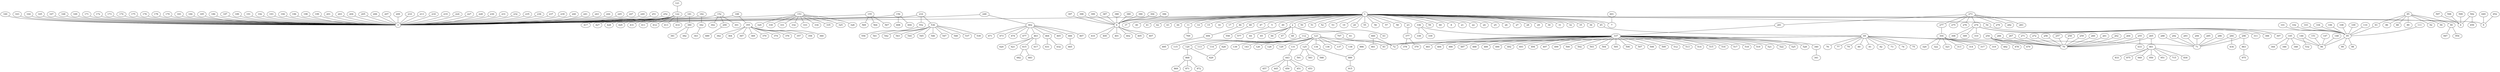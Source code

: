 strict graph "" {
	graph ["edge"="{}",
		file="/Users/felicedeluca/Developer/UofA/mlgd/pipeline/impred/tmp_workspace/eucore/set2/layers/EUcore_Layer_8_drawing_improved.dot",
		"graph"="{'file': '/Users/felicedeluca/Developer/UofA/mlgd/pipeline/impred/tmp_workspace/eucore/set2/layers/EUcore_Layer_8_drawing_improved.dot'}",
		"node"="{'height': '', 'level': '', 'pos': '', 'width': ''}"
	];
	1	 [height=0.05,
		level=1,
		pos="7.57,-5616.57",
		width=0.05];
	11	 [height=0.05,
		level=1,
		pos="4996.59,-11034.67",
		width=0.05];
	1 -- 11;
	14	 [height=0.05,
		level=1,
		pos="-3781.22,-3482.44",
		width=0.05];
	1 -- 14;
	15	 [height=0.05,
		level=1,
		pos="-3898.43,-8057.79",
		width=0.05];
	1 -- 15;
	16	 [level=2,
		pos="318.54,-7829.94"];
	1 -- 16;
	17	 [height=0.05,
		level=1,
		pos="-1100.79,-3803.15",
		width=0.05];
	1 -- 17;
	19	 [level=2,
		pos="-2280.70,-6554.32"];
	1 -- 19;
	2	 [height=0.05,
		level=1,
		pos="-4876.56,-2733.58",
		width=0.05];
	1 -- 2;
	20	 [height=0.05,
		level=1,
		pos="-2894.02,-5503.12",
		width=0.05];
	1 -- 20;
	21	 [level=2,
		pos="-2273.79,-4661.39"];
	1 -- 21;
	22	 [level=4,
		pos="-2154.94,-6031.39"];
	1 -- 22;
	23	 [height=0.05,
		level=1,
		pos="-1239.34,-9520.22",
		width=0.05];
	1 -- 23;
	24	 [level=2,
		pos="2174.21,-6540.05"];
	1 -- 24;
	25	 [level=2,
		pos="2178.89,-5675.60"];
	1 -- 25;
	26	 [level=2,
		pos="-2569.17,-3786.03"];
	1 -- 26;
	27	 [level=2,
		pos="-1179.01,-3606.13"];
	1 -- 27;
	28	 [height=0.05,
		level=1,
		pos="-2763.69,-2295.33",
		width=0.05];
	1 -- 28;
	29	 [level=2,
		pos="2229.00,-4061.60"];
	1 -- 29;
	3	 [height=0.05,
		level=1,
		pos="-254.42,-143.61",
		width=0.05];
	1 -- 3;
	30	 [height=0.05,
		level=1,
		pos="2998.79,-6287.83",
		width=0.05];
	1 -- 30;
	31	 [level=2,
		pos="1063.95,-2939.88"];
	1 -- 31;
	32	 [height=0.05,
		level=1,
		pos="-1498.06,-8111.49",
		width=0.05];
	1 -- 32;
	35	 [height=0.05,
		level=1,
		pos="-2655.69,-4939.78",
		width=0.05];
	1 -- 35;
	36	 [height=0.05,
		level=1,
		pos="-2084.76,-5965.16",
		width=0.05];
	1 -- 36;
	37	 [height=0.05,
		level=1,
		pos="2558.47,-4883.56",
		width=0.05];
	1 -- 37;
	4	 [height=0.05,
		level=1,
		pos="-2832.13,-11981.74",
		width=0.05];
	1 -- 4;
	40	 [level=3,
		pos="-1733.93,-4061.10"];
	1 -- 40;
	41	 [height=0.05,
		level=1,
		pos="-120.76,-8688.07",
		width=0.05];
	1 -- 41;
	42	 [height=0.05,
		level=1,
		pos="-3619.57,-5378.24",
		width=0.05];
	1 -- 42;
	43	 [height=0.05,
		level=1,
		pos="-3287.28,-4352.95",
		width=0.05];
	1 -- 43;
	44	 [height=0.05,
		level=1,
		pos="-511.56,-7720.16",
		width=0.05];
	1 -- 44;
	45	 [height=0.05,
		level=1,
		pos="-5624.84,387.15",
		width=0.05];
	1 -- 45;
	46	 [height=0.05,
		level=1,
		pos="4401.13,-7197.55",
		width=0.05];
	1 -- 46;
	47	 [level=2,
		pos="-1693.70,-3456.98"];
	1 -- 47;
	48	 [height=0.05,
		level=1,
		pos="4555.14,-3317.63",
		width=0.05];
	1 -- 48;
	49	 [level=3,
		pos="885.54,-3232.57"];
	1 -- 49;
	5	 [level=2,
		pos="-800.31,-2770.59"];
	1 -- 5;
	50	 [height=0.05,
		level=1,
		pos="-2888.46,-3512.56",
		width=0.05];
	1 -- 50;
	51	 [height=0.05,
		level=1,
		pos="-2867.22,-7033.76",
		width=0.05];
	1 -- 51;
	52	 [height=0.05,
		level=1,
		pos="-1946.67,-3920.06",
		width=0.05];
	1 -- 52;
	53	 [level=4,
		pos="297.21,-3703.22"];
	1 -- 53;
	54	 [height=0.05,
		level=1,
		pos="-1082.07,-3267.51",
		width=0.05];
	1 -- 54;
	55	 [height=0.05,
		level=1,
		pos="2062.30,-3224.58",
		width=0.05];
	1 -- 55;
	56	 [level=2,
		pos="-2239.48,-5104.01"];
	1 -- 56;
	57	 [level=2,
		pos="-1696.16,-7113.89"];
	1 -- 57;
	58	 [level=3,
		pos="-588.97,-3722.68"];
	1 -- 58;
	59	 [height=0.05,
		level=1,
		pos="3076.23,-3629.86",
		width=0.05];
	1 -- 59;
	6	 [height=0.05,
		level=1,
		pos="7821.01,-7004.82",
		width=0.05];
	1 -- 6;
	60	 [level=3,
		pos="1289.29,-3514.50"];
	1 -- 60;
	7	 [level=3,
		pos="-468.87,-3062.42"];
	1 -- 7;
	8	 [level=4,
		pos="-1050.62,-7185.81"];
	1 -- 8;
	9	 [height=0.05,
		level=1,
		pos="2319.75,-10103.43",
		width=0.05];
	1 -- 9;
	101	 [level=2,
		pos="-7818.68,2185.78"];
	95	 [height=0.05,
		level=1,
		pos="-7183.32,3064.95",
		width=0.05];
	101 -- 95;
	102	 [level=4,
		pos="-6406.59,3619.91"];
	102 -- 95;
	103	 [height=0.05,
		level=1,
		pos="-7428.19,6743.09",
		width=0.05];
	103 -- 95;
	104	 [height=0.05,
		level=1,
		pos="-6219.03,5532.56",
		width=0.05];
	104 -- 95;
	106	 [level=4,
		pos="-8153.38,3930.36"];
	106 -- 95;
	108	 [level=2,
		pos="-6891.71,5111.96"];
	108 -- 95;
	109	 [height=0.05,
		level=1,
		pos="-8146.47,5264.72",
		width=0.05];
	109 -- 95;
	769	 [level=4,
		pos="5103.60,-11835.43"];
	11 -- 769;
	110	 [level=4,
		pos="-6881.17,1942.83"];
	110 -- 95;
	111	 [height=0.05,
		level=1,
		pos="-7811.55,4720.56",
		width=0.05];
	111 -- 95;
	112	 [height=0.05,
		level=1,
		pos="-6822.98,11444.08",
		width=0.05];
	113	 [height=0.05,
		level=1,
		pos="-5277.98,12260.01",
		width=0.05];
	112 -- 113;
	114	 [height=0.05,
		level=1,
		pos="-6732.04,10653.67",
		width=0.05];
	112 -- 114;
	115	 [level=2,
		pos="-7261.86,13200.04"];
	112 -- 115;
	120	 [height=0.05,
		level=1,
		pos="-4739.92,13997.12",
		width=0.05];
	112 -- 120;
	83	 [height=0.05,
		level=1,
		pos="-10551.62,8870.47",
		width=0.05];
	112 -- 83;
	629	 [level=3,
		pos="-5192.72,14430.32"];
	120 -- 629;
	868	 [level=2,
		pos="-3266.42,14441.21"];
	120 -- 868;
	121	 [level=4,
		pos="-4911.86,3253.13"];
	122	 [height=0.05,
		level=1,
		pos="-3837.67,4613.61",
		width=0.05];
	121 -- 122;
	122 -- 3;
	411	 [level=2,
		pos="-4340.50,6181.21"];
	122 -- 411;
	412	 [level=4,
		pos="-4852.40,5640.80"];
	122 -- 412;
	413	 [level=3,
		pos="-4930.48,5876.12"];
	122 -- 413;
	414	 [level=4,
		pos="-2893.55,3759.66"];
	122 -- 414;
	417	 [height=0.05,
		level=1,
		pos="-3743.08,6813.09",
		width=0.05];
	122 -- 417;
	427	 [level=4,
		pos="-4282.64,2681.28"];
	122 -- 427;
	428	 [level=2,
		pos="-2913.51,5918.89"];
	122 -- 428;
	429	 [level=4,
		pos="-3639.62,3140.47"];
	122 -- 429;
	431	 [level=4,
		pos="-4889.13,3399.23"];
	122 -- 431;
	123	 [height=0.05,
		level=1,
		pos="-17395.91,2079.76",
		width=0.05];
	125	 [level=2,
		pos="-20288.81,412.50"];
	123 -- 125;
	126	 [level=2,
		pos="-17271.37,597.84"];
	123 -- 126;
	128	 [level=2,
		pos="-15565.07,3402.52"];
	123 -- 128;
	129	 [height=0.05,
		level=1,
		pos="-15754.20,2944.97",
		width=0.05];
	123 -- 129;
	131	 [level=2,
		pos="-18200.02,3054.13"];
	123 -- 131;
	134	 [level=3,
		pos="-17911.48,4085.51"];
	123 -- 134;
	136	 [level=3,
		pos="-16840.57,3600.76"];
	123 -- 136;
	137	 [level=4,
		pos="-17988.47,1114.36"];
	123 -- 137;
	138	 [level=4,
		pos="-18666.26,1971.45"];
	123 -- 138;
	139	 [level=2,
		pos="-16846.44,4090.16"];
	123 -- 139;
	143	 [level=2,
		pos="-19028.77,2526.67"];
	123 -- 143;
	72	 [height=0.05,
		level=1,
		pos="-12470.07,1206.11",
		width=0.05];
	123 -- 72;
	583	 [level=4,
		pos="-20592.80,1164.94"];
	125 -- 583;
	588	 [level=4,
		pos="-21132.75,44.72"];
	125 -- 588;
	591	 [level=2,
		pos="-21339.10,854.93"];
	125 -- 591;
	443	 [level=2,
		pos="-21053.95,2625.00"];
	131 -- 443;
	889	 [level=3,
		pos="-18327.74,5110.12"];
	134 -- 889;
	145	 [level=2,
		pos="-7345.01,8438.57"];
	344	 [level=2,
		pos="-7764.09,9616.54"];
	145 -- 344;
	346	 [level=4,
		pos="-6824.07,9210.68"];
	145 -- 346;
	348	 [level=3,
		pos="-8279.96,8516.41"];
	145 -- 348;
	96	 [height=0.05,
		level=1,
		pos="-9531.72,6233.97",
		width=0.05];
	145 -- 96;
	146	 [level=4,
		pos="-9669.89,6987.38"];
	532	 [level=4,
		pos="-10027.57,7426.22"];
	146 -- 532;
	146 -- 96;
	147	 [level=2,
		pos="-9659.07,5374.03"];
	147 -- 96;
	148	 [level=4,
		pos="-8357.92,6123.93"];
	148 -- 96;
	151	 [height=0.05,
		level=1,
		pos="-9206.02,7913.39",
		width=0.05];
	151 -- 96;
	152	 [height=0.05,
		level=1,
		pos="2040.91,6074.63",
		width=0.05];
	299	 [height=0.05,
		level=1,
		pos="3207.19,6683.68",
		width=0.05];
	152 -- 299;
	152 -- 3;
	301	 [level=2,
		pos="2884.06,5882.37"];
	152 -- 301;
	302	 [level=2,
		pos="1956.99,6911.95"];
	152 -- 302;
	153	 [height=0.05,
		level=1,
		pos="4353.69,4061.44",
		width=0.05];
	153 -- 3;
	325	 [height=0.05,
		level=1,
		pos="5944.67,1496.87",
		width=0.05];
	153 -- 325;
	328	 [level=3,
		pos="5988.07,3201.98"];
	153 -- 328;
	329	 [level=2,
		pos="5162.32,2390.26"];
	153 -- 329;
	330	 [level=2,
		pos="4383.66,2537.88"];
	153 -- 330;
	331	 [level=2,
		pos="5796.84,2684.86"];
	153 -- 331;
	332	 [level=4,
		pos="5768.01,3441.64"];
	153 -- 332;
	333	 [level=3,
		pos="4127.70,2973.80"];
	153 -- 333;
	334	 [level=4,
		pos="4520.44,4609.86"];
	153 -- 334;
	335	 [height=0.05,
		level=1,
		pos="5905.20,2436.35",
		width=0.05];
	153 -- 335;
	155	 [level=2,
		pos="-1137.90,4300.88"];
	155 -- 3;
	564	 [level=4,
		pos="-2098.95,3705.73"];
	155 -- 564;
	567	 [level=4,
		pos="-1956.06,3974.54"];
	155 -- 567;
	569	 [level=4,
		pos="-1376.28,3413.31"];
	155 -- 569;
	156	 [level=2,
		pos="1226.65,4441.52"];
	156 -- 3;
	604	 [level=2,
		pos="141.18,4217.11"];
	156 -- 604;
	608	 [level=2,
		pos="154.63,4752.08"];
	156 -- 608;
	160	 [height=0.05,
		level=1,
		pos="1830.58,3904.12",
		width=0.05];
	160 -- 3;
	163	 [level=3,
		pos="455.07,-933.29"];
	163 -- 3;
	164	 [level=2,
		pos="2834.05,763.03"];
	164 -- 3;
	165	 [level=4,
		pos="-727.82,1428.57"];
	165 -- 3;
	167	 [level=4,
		pos="-1440.53,320.50"];
	167 -- 3;
	168	 [height=0.05,
		level=1,
		pos="1720.13,5041.34",
		width=0.05];
	168 -- 3;
	169	 [level=2,
		pos="211.12,-1203.25"];
	169 -- 3;
	171	 [level=2,
		pos="-3283.04,277.10"];
	171 -- 3;
	172	 [level=2,
		pos="-2349.25,985.13"];
	172 -- 3;
	173	 [level=2,
		pos="2713.66,-787.31"];
	173 -- 3;
	174	 [height=0.05,
		level=1,
		pos="2529.95,220.36",
		width=0.05];
	174 -- 3;
	175	 [level=2,
		pos="40.45,1923.28"];
	175 -- 3;
	176	 [level=4,
		pos="-893.97,456.99"];
	176 -- 3;
	178	 [level=4,
		pos="136.47,1713.57"];
	178 -- 3;
	179	 [level=2,
		pos="-1707.79,2144.19"];
	179 -- 3;
	181	 [height=0.05,
		level=1,
		pos="-1116.99,5931.62",
		width=0.05];
	181 -- 3;
	380	 [height=0.05,
		level=1,
		pos="148.63,7714.51",
		width=0.05];
	181 -- 380;
	182	 [height=0.05,
		level=1,
		pos="-783.84,5016.89",
		width=0.05];
	182 -- 3;
	342	 [level=2,
		pos="43.16,5555.17"];
	182 -- 342;
	183	 [level=3,
		pos="1097.35,-88.53"];
	183 -- 3;
	184	 [level=2,
		pos="-106.73,1967.75"];
	184 -- 3;
	185	 [level=2,
		pos="820.96,-417.34"];
	185 -- 3;
	186	 [level=2,
		pos="1899.86,2065.89"];
	186 -- 3;
	187	 [height=0.05,
		level=1,
		pos="635.38,269.88",
		width=0.05];
	187 -- 3;
	188	 [height=0.05,
		level=1,
		pos="3199.34,3318.03",
		width=0.05];
	188 -- 3;
	355	 [level=2,
		pos="5501.50,8007.13"];
	188 -- 355;
	189	 [level=2,
		pos="910.64,-1678.41"];
	189 -- 3;
	191	 [level=2,
		pos="304.73,-607.12"];
	191 -- 3;
	192	 [level=2,
		pos="1618.21,-103.19"];
	192 -- 3;
	193	 [level=2,
		pos="-1285.31,-444.45"];
	193 -- 3;
	194	 [level=2,
		pos="520.60,516.16"];
	194 -- 3;
	196	 [level=2,
		pos="1494.91,-2219.32"];
	196 -- 3;
	198	 [level=2,
		pos="214.93,-2666.03"];
	198 -- 3;
	199	 [level=2,
		pos="-740.08,-1165.22"];
	199 -- 3;
	61	 [level=2,
		pos="-3979.49,-2058.54"];
	2 -- 61;
	63	 [height=0.05,
		level=1,
		pos="-5417.93,-1218.01",
		width=0.05];
	2 -- 63;
	64	 [level=3,
		pos="-3985.99,-2399.69"];
	2 -- 64;
	65	 [level=2,
		pos="-5269.39,-3529.99"];
	2 -- 65;
	66	 [height=0.05,
		level=1,
		pos="-6429.73,196.31",
		width=0.05];
	2 -- 66;
	67	 [height=0.05,
		level=1,
		pos="-4970.69,-633.84",
		width=0.05];
	2 -- 67;
	68	 [height=0.05,
		level=1,
		pos="-4613.31,-1446.73",
		width=0.05];
	2 -- 68;
	201	 [level=4,
		pos="-1979.03,241.52"];
	201 -- 3;
	203	 [level=2,
		pos="-1031.68,408.53"];
	203 -- 3;
	204	 [level=3,
		pos="1185.80,163.04"];
	204 -- 3;
	205	 [height=0.05,
		level=1,
		pos="501.86,-614.32",
		width=0.05];
	205 -- 3;
	206	 [level=2,
		pos="-972.06,1390.27"];
	206 -- 3;
	207	 [level=4,
		pos="-2447.19,-214.88"];
	207 -- 3;
	209	 [level=3,
		pos="757.83,-273.43"];
	209 -- 3;
	210	 [height=0.05,
		level=1,
		pos="4290.32,-347.46",
		width=0.05];
	210 -- 3;
	213	 [level=2,
		pos="278.81,-1045.84"];
	213 -- 3;
	216	 [height=0.05,
		level=1,
		pos="-1386.81,7238.85",
		width=0.05];
	216 -- 3;
	536	 [height=0.05,
		level=1,
		pos="3041.37,10328.79",
		width=0.05];
	216 -- 536;
	552	 [level=4,
		pos="-1825.48,8483.20"];
	216 -- 552;
	218	 [height=0.05,
		level=1,
		pos="-1300.48,1148.51",
		width=0.05];
	218 -- 3;
	219	 [level=2,
		pos="937.26,-312.41"];
	219 -- 3;
	224	 [height=0.05,
		level=1,
		pos="544.70,-441.26",
		width=0.05];
	224 -- 3;
	227	 [level=4,
		pos="-280.37,1313.08"];
	227 -- 3;
	228	 [level=2,
		pos="-511.55,-1063.75"];
	228 -- 3;
	377	 [level=2,
		pos="-486.36,-9952.47"];
	23 -- 377;
	230	 [level=2,
		pos="-9.31,-2129.52"];
	230 -- 3;
	231	 [level=2,
		pos="-1536.17,338.74"];
	231 -- 3;
	232	 [height=0.05,
		level=1,
		pos="744.71,591.50",
		width=0.05];
	232 -- 3;
	235	 [level=4,
		pos="908.33,-608.58"];
	235 -- 3;
	236	 [height=0.05,
		level=1,
		pos="3554.75,559.80",
		width=0.05];
	236 -- 3;
	237	 [level=3,
		pos="445.20,1030.14"];
	237 -- 3;
	239	 [level=2,
		pos="-1376.44,-924.71"];
	239 -- 3;
	240	 [level=4,
		pos="353.94,-2024.72"];
	240 -- 3;
	241	 [level=4,
		pos="-1184.27,-1219.25"];
	241 -- 3;
	243	 [level=2,
		pos="1323.76,778.66"];
	243 -- 3;
	244	 [level=3,
		pos="831.02,-778.08"];
	244 -- 3;
	245	 [level=4,
		pos="508.45,807.61"];
	245 -- 3;
	247	 [level=3,
		pos="1716.16,530.50"];
	247 -- 3;
	248	 [height=0.05,
		level=1,
		pos="4512.76,1395.69",
		width=0.05];
	248 -- 3;
	462	 [level=2,
		pos="8788.01,1183.82"];
	248 -- 462;
	249	 [level=2,
		pos="-1261.19,-300.02"];
	249 -- 3;
	251	 [level=3,
		pos="605.95,473.56"];
	251 -- 3;
	252	 [level=2,
		pos="-2214.51,-76.04"];
	252 -- 3;
	254	 [level=2,
		pos="-18580.85,9041.46"];
	478	 [level=2,
		pos="-17597.37,9165.51"];
	254 -- 478;
	479	 [level=4,
		pos="-18303.95,9501.90"];
	254 -- 479;
	482	 [level=4,
		pos="-17937.46,8398.85"];
	254 -- 482;
	70	 [height=0.05,
		level=1,
		pos="-21282.60,8310.50",
		width=0.05];
	254 -- 70;
	255	 [level=2,
		pos="-22540.57,9034.14"];
	633	 [level=2,
		pos="-23228.92,9545.39"];
	255 -- 633;
	255 -- 70;
	256	 [level=2,
		pos="-20345.06,6942.82"];
	256 -- 70;
	257	 [height=0.05,
		level=1,
		pos="-23122.24,10885.43",
		width=0.05];
	257 -- 70;
	258	 [height=0.05,
		level=1,
		pos="-22828.64,6024.47",
		width=0.05];
	258 -- 70;
	259	 [level=2,
		pos="-21970.70,6092.64"];
	259 -- 70;
	260	 [level=2,
		pos="-19787.54,9321.52"];
	260 -- 70;
	261	 [level=2,
		pos="-21633.23,9807.09"];
	261 -- 70;
	262	 [height=0.05,
		level=1,
		pos="-20858.17,11258.72",
		width=0.05];
	262 -- 70;
	264	 [level=2,
		pos="-20688.77,6631.20"];
	264 -- 70;
	265	 [level=2,
		pos="-23294.42,7651.91"];
	461	 [level=2,
		pos="-24673.93,7674.10"];
	265 -- 461;
	265 -- 70;
	266	 [level=4,
		pos="-19483.79,8181.93"];
	266 -- 70;
	267	 [height=0.05,
		level=1,
		pos="-23113.81,8438.07",
		width=0.05];
	267 -- 70;
	271	 [level=2,
		pos="-20654.18,10101.68"];
	271 -- 70;
	272	 [level=2,
		pos="-19380.29,8042.49"];
	272 -- 70;
	273	 [height=0.05,
		level=1,
		pos="-16348.10,-7429.94",
		width=0.05];
	274	 [level=2,
		pos="-14345.15,-7831.91"];
	273 -- 274;
	275	 [level=2,
		pos="-16863.99,-8841.14"];
	273 -- 275;
	276	 [level=2,
		pos="-17054.61,-5774.60"];
	273 -- 276;
	277	 [height=0.05,
		level=1,
		pos="-14617.01,-10462.70",
		width=0.05];
	273 -- 277;
	279	 [level=2,
		pos="-15737.71,-8386.45"];
	273 -- 279;
	281	 [height=0.05,
		level=1,
		pos="-13979.54,-1535.53",
		width=0.05];
	273 -- 281;
	282	 [level=4,
		pos="-16041.65,-7337.15"];
	273 -- 282;
	283	 [height=0.05,
		level=1,
		pos="-18462.44,-7524.16",
		width=0.05];
	273 -- 283;
	306	 [level=2,
		pos="-12743.25,-7758.14"];
	274 -- 306;
	307	 [level=2,
		pos="-13672.74,-8740.39"];
	274 -- 307;
	308	 [level=4,
		pos="-14735.62,-8625.59"];
	274 -- 308;
	309	 [level=4,
		pos="-14794.89,-7420.51"];
	274 -- 309;
	310	 [level=3,
		pos="-14210.97,-7057.49"];
	274 -- 310;
	311	 [level=4,
		pos="-13712.92,-7532.68"];
	274 -- 311;
	304	 [height=0.05,
		level=1,
		pos="-9654.54,-10960.98",
		width=0.05];
	277 -- 304;
	337	 [height=0.05,
		level=1,
		pos="-9064.93,-2577.94",
		width=0.05];
	281 -- 337;
	284	 [height=0.05,
		level=1,
		pos="-16711.62,12697.79",
		width=0.05];
	434	 [level=4,
		pos="-17467.19,12916.03"];
	284 -- 434;
	71	 [height=0.05,
		level=1,
		pos="-14264.16,9849.15",
		width=0.05];
	284 -- 71;
	285	 [level=4,
		pos="-13285.99,10622.32"];
	285 -- 71;
	286	 [level=4,
		pos="-15212.03,9913.02"];
	286 -- 71;
	288	 [level=3,
		pos="-13870.62,11275.88"];
	288 -- 71;
	292	 [level=3,
		pos="-15489.65,10101.32"];
	292 -- 71;
	293	 [level=3,
		pos="-13377.92,8943.20"];
	293 -- 71;
	294	 [level=2,
		pos="-15518.20,11004.10"];
	294 -- 71;
	296	 [height=0.05,
		level=1,
		pos="-14587.98,12265.94",
		width=0.05];
	296 -- 71;
	863	 [level=2,
		pos="-13292.97,13017.24"];
	296 -- 863;
	689	 [level=4,
		pos="2511.76,7319.82"];
	299 -- 689;
	313	 [height=0.05,
		level=1,
		pos="-9402.74,-13172.97",
		width=0.05];
	304 -- 313;
	314	 [level=2,
		pos="-10214.10,-12583.42"];
	304 -- 314;
	317	 [level=4,
		pos="-9251.25,-11956.67"];
	304 -- 317;
	319	 [level=2,
		pos="-11069.34,-11290.75"];
	304 -- 319;
	320	 [level=4,
		pos="-10717.27,-11433.28"];
	304 -- 320;
	322	 [level=4,
		pos="-10050.57,-9795.02"];
	304 -- 322;
	323	 [level=2,
		pos="-8279.11,-11227.46"];
	304 -- 323;
	336	 [level=2,
		pos="-11942.03,-1541.75"];
	336 -- 337;
	338	 [level=2,
		pos="-12194.22,-521.40"];
	336 -- 338;
	339	 [level=2,
		pos="-12992.76,-1051.48"];
	336 -- 339;
	340	 [level=3,
		pos="-6483.55,-3321.68"];
	337 -- 340;
	483	 [level=2,
		pos="-9725.52,-367.70"];
	337 -- 483;
	484	 [level=4,
		pos="-7688.90,-5306.93"];
	337 -- 484;
	486	 [level=2,
		pos="-7474.30,-4866.37"];
	337 -- 486;
	487	 [height=0.05,
		level=1,
		pos="-12721.39,-1921.92",
		width=0.05];
	337 -- 487;
	488	 [level=2,
		pos="-9072.05,328.91"];
	337 -- 488;
	489	 [level=4,
		pos="-7550.30,-4064.23"];
	337 -- 489;
	490	 [level=4,
		pos="-11028.37,-3295.30"];
	337 -- 490;
	492	 [height=0.05,
		level=1,
		pos="-6254.94,-2250.65",
		width=0.05];
	337 -- 492;
	493	 [level=2,
		pos="-6642.74,-1455.45"];
	337 -- 493;
	494	 [height=0.05,
		level=1,
		pos="-12359.46,-4043.63",
		width=0.05];
	337 -- 494;
	497	 [level=2,
		pos="-6654.59,-2692.23"];
	337 -- 497;
	499	 [level=2,
		pos="-8666.36,-179.28"];
	337 -- 499;
	500	 [level=3,
		pos="-6774.60,-3171.96"];
	337 -- 500;
	502	 [height=0.05,
		level=1,
		pos="-9288.16,-5367.42",
		width=0.05];
	337 -- 502;
	503	 [height=0.05,
		level=1,
		pos="-11307.36,-1664.71",
		width=0.05];
	337 -- 503;
	504	 [height=0.05,
		level=1,
		pos="-6268.70,-4056.77",
		width=0.05];
	337 -- 504;
	505	 [level=4,
		pos="-10241.84,-4162.59"];
	337 -- 505;
	506	 [height=0.05,
		level=1,
		pos="-5702.21,-4927.54",
		width=0.05];
	337 -- 506;
	507	 [height=0.05,
		level=1,
		pos="-10935.62,-5472.01",
		width=0.05];
	337 -- 507;
	508	 [level=4,
		pos="-9623.44,-488.86"];
	337 -- 508;
	509	 [height=0.05,
		level=1,
		pos="-6882.69,-2735.61",
		width=0.05];
	337 -- 509;
	512	 [level=2,
		pos="-7344.30,-4191.26"];
	337 -- 512;
	513	 [height=0.05,
		level=1,
		pos="-7840.85,141.31",
		width=0.05];
	337 -- 513;
	514	 [level=2,
		pos="-9996.39,-4865.06"];
	337 -- 514;
	515	 [height=0.05,
		level=1,
		pos="-7602.98,-4585.18",
		width=0.05];
	337 -- 515;
	516	 [height=0.05,
		level=1,
		pos="-8730.58,-6685.41",
		width=0.05];
	337 -- 516;
	517	 [level=2,
		pos="-11288.31,-2669.69"];
	337 -- 517;
	518	 [level=2,
		pos="-6853.35,-3639.60"];
	337 -- 518;
	519	 [level=2,
		pos="-7999.53,-397.04"];
	337 -- 519;
	521	 [level=4,
		pos="-9320.47,-4607.29"];
	337 -- 521;
	522	 [height=0.05,
		level=1,
		pos="-11286.68,-689.73",
		width=0.05];
	337 -- 522;
	525	 [level=2,
		pos="-10979.89,-3955.19"];
	337 -- 525;
	528	 [level=2,
		pos="-7308.49,-1318.20"];
	337 -- 528;
	337 -- 72;
	341	 [level=3,
		pos="-6107.16,-3059.81"];
	340 -- 341;
	343	 [level=2,
		pos="592.54,6400.08"];
	342 -- 343;
	357	 [level=4,
		pos="5245.90,9719.65"];
	355 -- 357;
	358	 [level=4,
		pos="4199.52,8156.85"];
	355 -- 358;
	360	 [level=2,
		pos="7384.04,7648.21"];
	355 -- 360;
	362	 [level=4,
		pos="5759.36,6454.78"];
	355 -- 362;
	364	 [level=4,
		pos="4603.08,9174.85"];
	355 -- 364;
	367	 [level=2,
		pos="4134.96,8263.80"];
	355 -- 367;
	369	 [level=2,
		pos="6894.64,9475.16"];
	355 -- 369;
	370	 [level=3,
		pos="6625.24,7298.70"];
	355 -- 370;
	374	 [level=2,
		pos="5117.42,9898.30"];
	355 -- 374;
	376	 [level=2,
		pos="6638.08,8964.61"];
	355 -- 376;
	378	 [level=4,
		pos="-717.46,-11000.05"];
	377 -- 378;
	379	 [level=2,
		pos="87.63,-10512.98"];
	377 -- 379;
	381	 [height=0.05,
		level=1,
		pos="1114.67,8428.96",
		width=0.05];
	380 -- 381;
	382	 [level=3,
		pos="1079.04,7323.07"];
	380 -- 382;
	387	 [height=0.05,
		level=1,
		pos="-3035.23,-14703.85",
		width=0.05];
	387 -- 4;
	388	 [level=2,
		pos="-747.76,-12276.45"];
	388 -- 4;
	389	 [height=0.05,
		level=1,
		pos="-341.79,-12998.26",
		width=0.05];
	389 -- 4;
	390	 [level=2,
		pos="-4177.38,-13673.86"];
	390 -- 4;
	394	 [height=0.05,
		level=1,
		pos="-5247.82,-13805.33",
		width=0.05];
	394 -- 4;
	396	 [level=4,
		pos="-1873.08,-11113.97"];
	396 -- 4;
	397	 [level=3,
		pos="-2742.39,-10435.50"];
	397 -- 4;
	398	 [level=2,
		pos="-3590.00,-10079.91"];
	398 -- 4;
	399	 [level=2,
		pos="-4799.93,-13214.01"];
	399 -- 4;
	400	 [height=0.05,
		level=1,
		pos="-1268.77,-14178.38",
		width=0.05];
	4 -- 400;
	401	 [level=2,
		pos="-2467.83,-13886.39"];
	4 -- 401;
	402	 [level=4,
		pos="-3442.49,-10208.09"];
	4 -- 402;
	405	 [level=2,
		pos="-1388.88,-12967.42"];
	4 -- 405;
	407	 [level=2,
		pos="-5013.82,-11189.85"];
	4 -- 407;
	410	 [level=4,
		pos="-4539.86,-11483.49"];
	4 -- 410;
	445	 [level=4,
		pos="-21169.53,3879.13"];
	443 -- 445;
	450	 [level=4,
		pos="-21122.79,1423.82"];
	443 -- 450;
	451	 [level=4,
		pos="-20252.31,1618.78"];
	443 -- 451;
	453	 [level=2,
		pos="-21966.67,1281.96"];
	443 -- 453;
	457	 [level=4,
		pos="-20251.06,1798.29"];
	443 -- 457;
	69	 [height=0.05,
		level=1,
		pos="-12723.87,5037.34",
		width=0.05];
	45 -- 69;
	694	 [level=2,
		pos="4785.00,-8200.86"];
	46 -- 694;
	715	 [level=3,
		pos="-24668.65,6121.61"];
	461 -- 715;
	830	 [level=2,
		pos="-25809.76,8409.79"];
	461 -- 830;
	833	 [level=4,
		pos="-25623.17,7228.97"];
	461 -- 833;
	875	 [level=3,
		pos="-25350.97,8802.19"];
	461 -- 875;
	949	 [level=2,
		pos="-26140.40,8066.84"];
	461 -- 949;
	950	 [level=4,
		pos="-24511.73,8675.84"];
	461 -- 950;
	951	 [level=4,
		pos="-23918.30,7040.43"];
	461 -- 951;
	463	 [level=2,
		pos="12387.87,-1064.48"];
	462 -- 463;
	464	 [level=3,
		pos="7972.43,-961.67"];
	462 -- 464;
	465	 [level=4,
		pos="8792.87,-168.24"];
	462 -- 465;
	466	 [level=4,
		pos="6763.41,-555.15"];
	462 -- 466;
	467	 [level=3,
		pos="11507.40,1797.38"];
	462 -- 467;
	471	 [level=2,
		pos="10011.28,-191.83"];
	462 -- 471;
	473	 [level=2,
		pos="10702.31,978.63"];
	462 -- 473;
	474	 [level=2,
		pos="9263.14,-375.47"];
	462 -- 474;
	477	 [level=3,
		pos="9149.05,2020.32"];
	462 -- 477;
	615	 [level=3,
		pos="13955.94,-364.47"];
	463 -- 615;
	617	 [level=2,
		pos="12574.94,-2149.37"];
	463 -- 617;
	620	 [level=4,
		pos="12818.99,203.48"];
	463 -- 620;
	621	 [level=4,
		pos="11684.93,-1684.75"];
	463 -- 621;
	631	 [level=3,
		pos="8928.80,-1722.95"];
	464 -- 631;
	632	 [level=3,
		pos="7831.19,-2091.36"];
	464 -- 632;
	665	 [level=4,
		pos="6270.99,-1438.73"];
	466 -- 665;
	558	 [level=4,
		pos="5177.83,-3863.02"];
	48 -- 558;
	577	 [level=4,
		pos="-649.37,-2439.69"];
	5 -- 577;
	537	 [level=4,
		pos="1758.87,10213.82"];
	536 -- 537;
	539	 [level=2,
		pos="1932.37,11669.17"];
	536 -- 539;
	541	 [level=3,
		pos="1600.14,10071.07"];
	536 -- 541;
	542	 [level=2,
		pos="4312.37,10806.64"];
	536 -- 542;
	543	 [level=4,
		pos="2383.41,11499.80"];
	536 -- 543;
	544	 [height=0.05,
		level=1,
		pos="3879.20,9267.36",
		width=0.05];
	536 -- 544;
	545	 [level=2,
		pos="3965.66,9633.73"];
	536 -- 545;
	546	 [level=3,
		pos="2434.52,9269.49"];
	536 -- 546;
	547	 [level=3,
		pos="4028.87,11365.31"];
	536 -- 547;
	548	 [level=2,
		pos="3479.37,9066.13"];
	536 -- 548;
	54 -- 95;
	556	 [level=4,
		pos="-2514.69,8380.90"];
	552 -- 556;
	592	 [level=4,
		pos="6788.07,-5994.87"];
	592 -- 6;
	659	 [level=4,
		pos="7031.45,-5664.91"];
	592 -- 659;
	597	 [level=2,
		pos="9120.07,-7581.50"];
	597 -- 6;
	598	 [level=4,
		pos="8061.15,-7946.84"];
	598 -- 6;
	599	 [level=2,
		pos="8951.72,-7282.58"];
	599 -- 6;
	601	 [level=3,
		pos="-252.19,-2943.26"];
	601 -- 7;
	682	 [level=4,
		pos="14177.83,-814.93"];
	615 -- 682;
	683	 [level=3,
		pos="14617.06,-212.44"];
	615 -- 683;
	628	 [level=3,
		pos="-5679.29,15222.19"];
	628 -- 629;
	649	 [level=4,
		pos="1006.19,-8984.11"];
	649 -- 9;
	652	 [level=4,
		pos="1158.94,-10683.91"];
	652 -- 9;
	660	 [level=4,
		pos="-13438.04,2209.33"];
	661	 [level=4,
		pos="-14032.99,2756.66"];
	660 -- 661;
	660 -- 72;
	69 -- 70;
	69 -- 71;
	69 -- 72;
	73	 [level=2,
		pos="-12355.96,3480.25"];
	69 -- 73;
	74	 [level=3,
		pos="-13696.14,4374.09"];
	69 -- 74;
	75	 [height=0.05,
		level=1,
		pos="-11464.74,6871.22",
		width=0.05];
	69 -- 75;
	76	 [level=2,
		pos="-11710.34,5708.78"];
	69 -- 76;
	77	 [height=0.05,
		level=1,
		pos="-12841.81,7073.39",
		width=0.05];
	69 -- 77;
	79	 [height=0.05,
		level=1,
		pos="-14723.63,4928.90",
		width=0.05];
	69 -- 79;
	80	 [level=2,
		pos="-11346.08,3075.72"];
	69 -- 80;
	81	 [level=4,
		pos="-13711.96,5737.71"];
	69 -- 81;
	82	 [level=2,
		pos="-11611.14,3635.60"];
	69 -- 82;
	69 -- 83;
	695	 [level=2,
		pos="4841.98,-8966.81"];
	694 -- 695;
	707	 [level=4,
		pos="-11272.37,1173.87"];
	707 -- 72;
	85	 [height=0.05,
		level=1,
		pos="-4677.10,8713.45",
		width=0.05];
	86	 [level=2,
		pos="-4162.41,7855.43"];
	85 -- 86;
	88	 [height=0.05,
		level=1,
		pos="-5813.64,8999.53",
		width=0.05];
	85 -- 88;
	89	 [level=3,
		pos="-4999.48,9448.67"];
	85 -- 89;
	90	 [height=0.05,
		level=1,
		pos="-364.52,11134.79",
		width=0.05];
	85 -- 90;
	92	 [height=0.05,
		level=1,
		pos="-4140.19,10204.48",
		width=0.05];
	85 -- 92;
	93	 [height=0.05,
		level=1,
		pos="-6056.52,3551.66",
		width=0.05];
	85 -- 93;
	94	 [height=0.05,
		level=1,
		pos="-2724.37,11202.47",
		width=0.05];
	85 -- 94;
	975	 [level=2,
		pos="-13578.72,13720.41"];
	863 -- 975;
	869	 [level=4,
		pos="-2982.40,14933.69"];
	868 -- 869;
	871	 [level=2,
		pos="-2393.85,14167.39"];
	868 -- 871;
	872	 [level=2,
		pos="-2849.03,13351.41"];
	868 -- 872;
	886	 [level=3,
		pos="-19065.68,5870.84"];
	886 -- 889;
	915	 [level=3,
		pos="-18203.63,5683.29"];
	889 -- 915;
	947	 [level=3,
		pos="251.45,11722.34"];
	90 -- 947;
	954	 [height=0.05,
		level=1,
		pos="-527.31,9686.65",
		width=0.05];
	90 -- 954;
	93 -- 95;
	95 -- 96;
	98	 [height=0.05,
		level=1,
		pos="-6877.59,6299.20",
		width=0.05];
	95 -- 98;
	99	 [height=0.05,
		level=1,
		pos="-9220.20,3113.28",
		width=0.05];
	95 -- 99;
}
